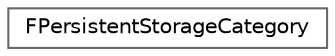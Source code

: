 digraph "Graphical Class Hierarchy"
{
 // INTERACTIVE_SVG=YES
 // LATEX_PDF_SIZE
  bgcolor="transparent";
  edge [fontname=Helvetica,fontsize=10,labelfontname=Helvetica,labelfontsize=10];
  node [fontname=Helvetica,fontsize=10,shape=box,height=0.2,width=0.4];
  rankdir="LR";
  Node0 [id="Node000000",label="FPersistentStorageCategory",height=0.2,width=0.4,color="grey40", fillcolor="white", style="filled",URL="$de/d98/structFPersistentStorageCategory.html",tooltip=" "];
}
